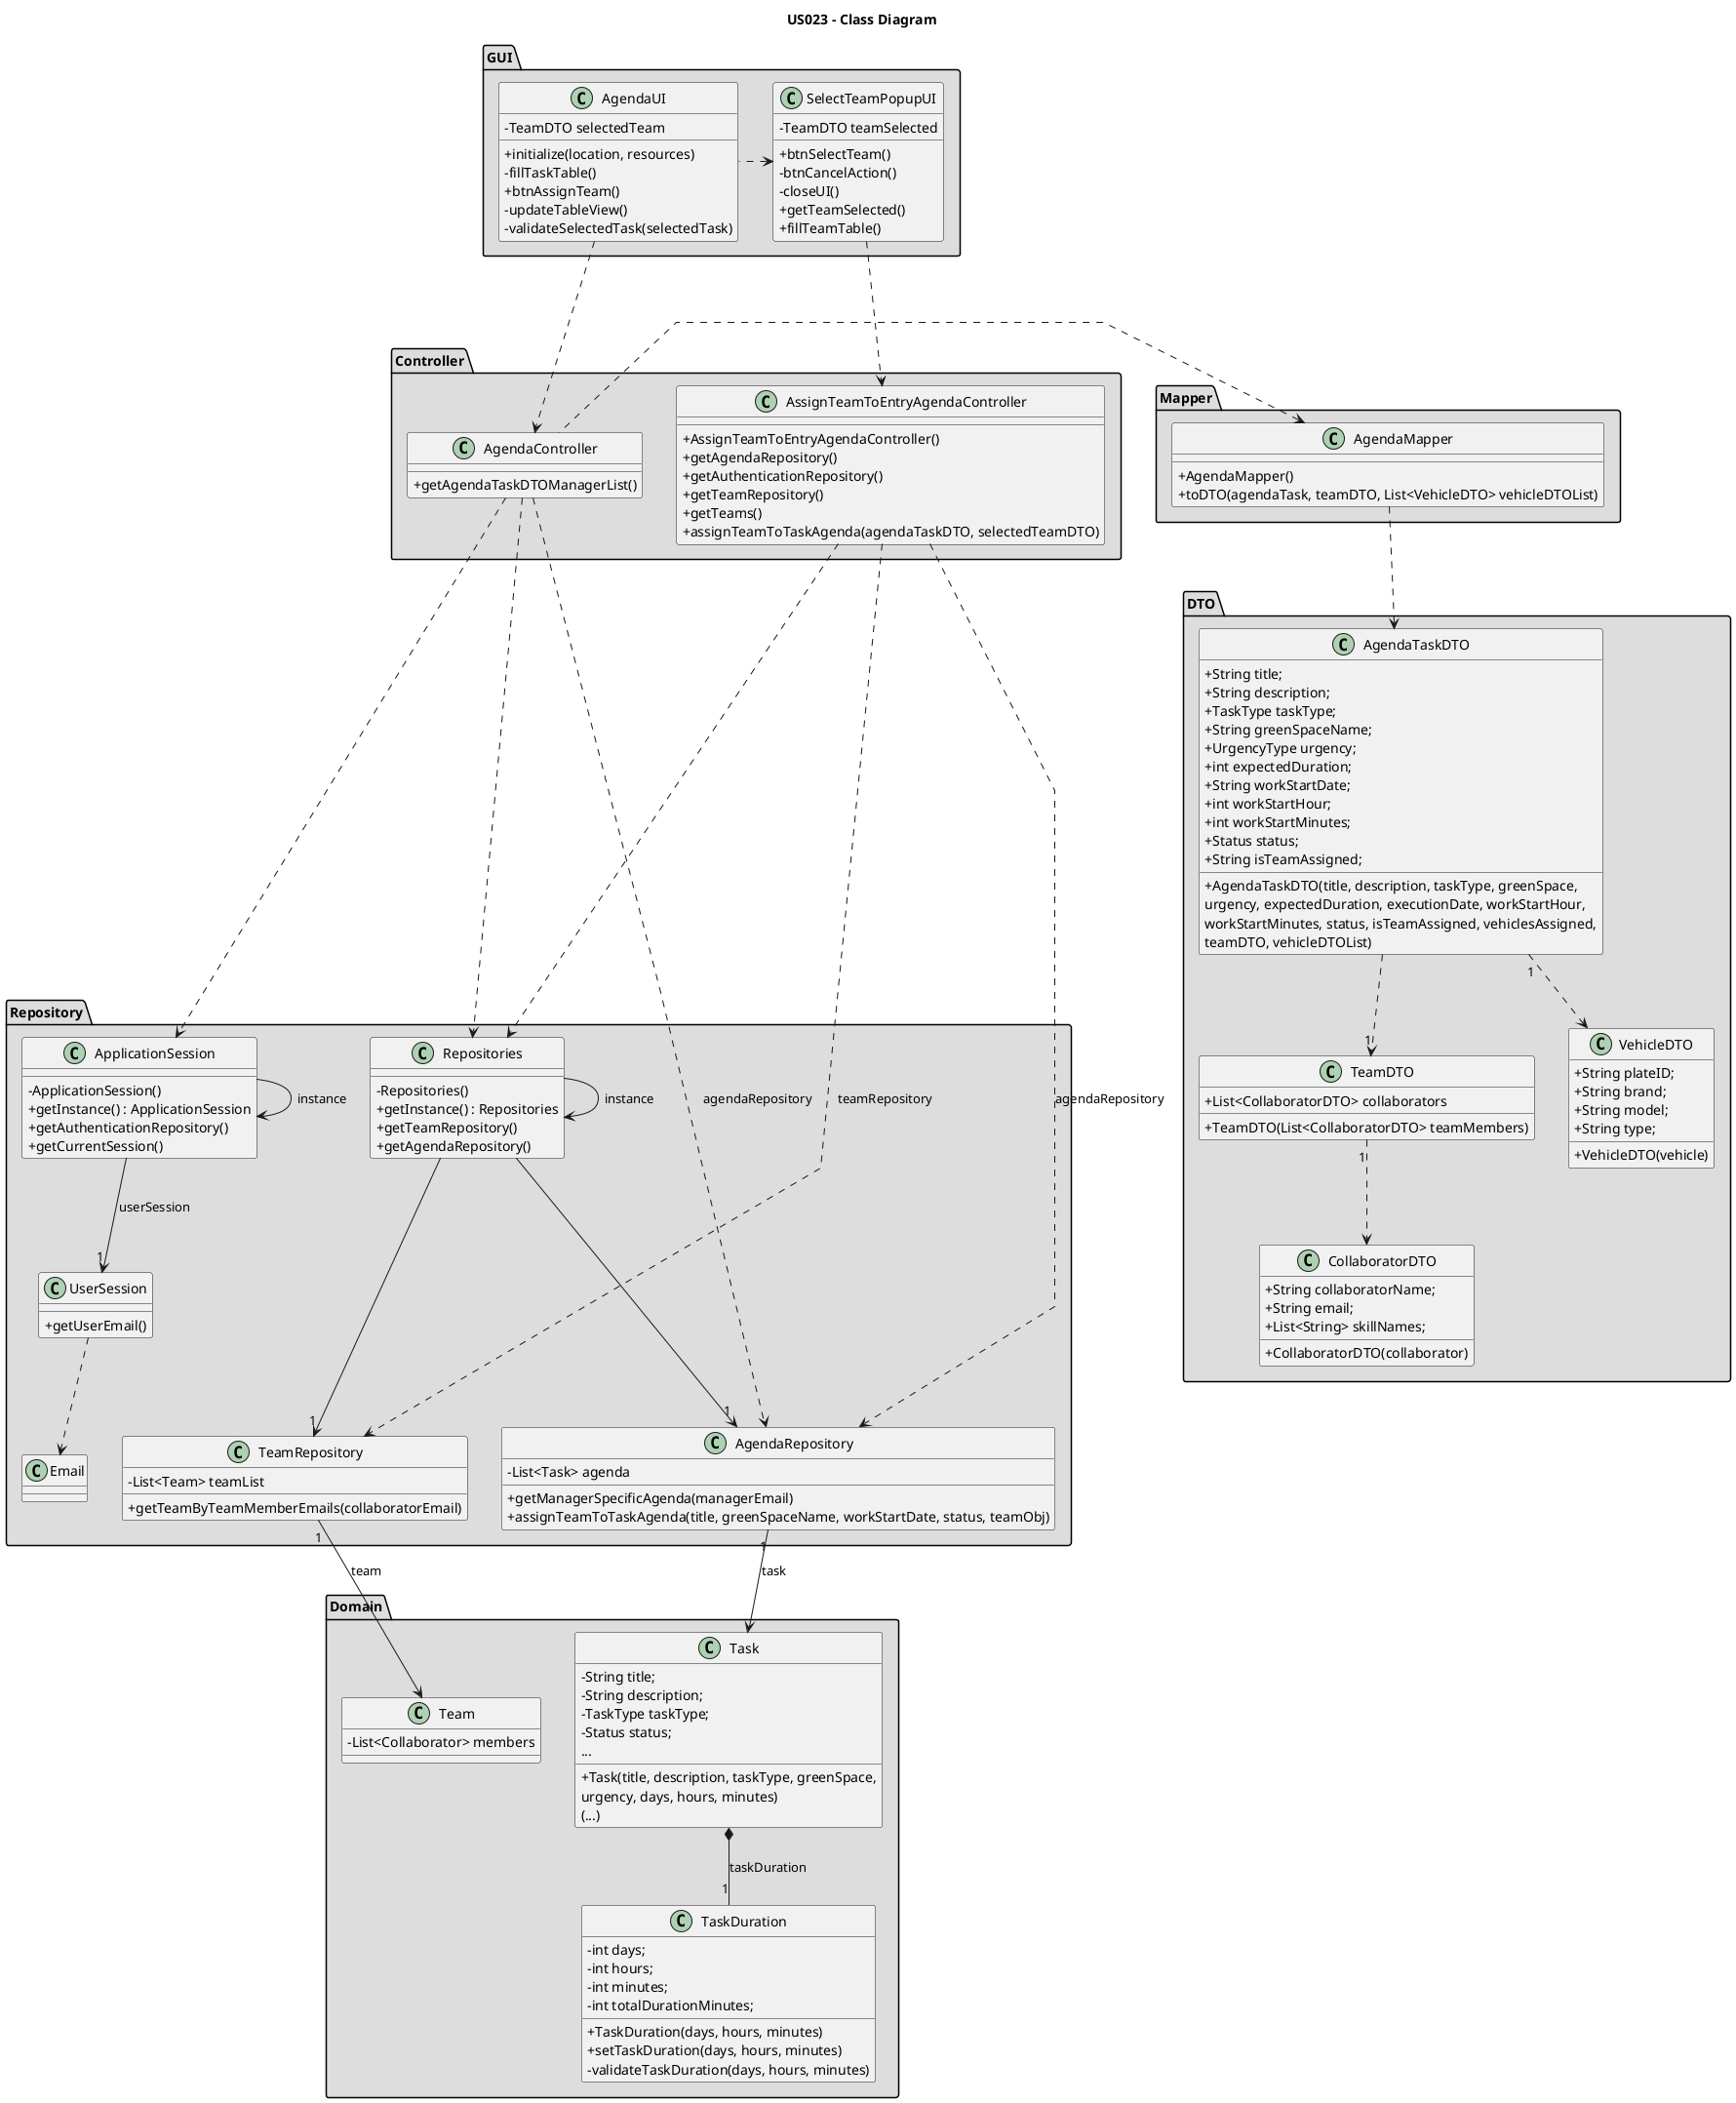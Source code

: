 @startuml
'skinparam monochrome true
skinparam packageStyle rectangle
skinparam shadowing false
skinparam linetype polyline
'skinparam linetype orto

skinparam classAttributeIconSize 0
title US023 - Class Diagram

package GUI <<Folder>> #DDDDDD {

class AgendaUI {
    - TeamDTO selectedTeam
    + initialize(location, resources)
    - fillTaskTable()
    + btnAssignTeam()
    - updateTableView()
    - validateSelectedTask(selectedTask)
}

class SelectTeamPopupUI{
    - TeamDTO teamSelected
    + btnSelectTeam()
    - btnCancelAction()
    - closeUI()
    + getTeamSelected()
    + fillTeamTable()

}

}

package Controller <<Folder>> #DDDDDD {
class AssignTeamToEntryAgendaController {
    + AssignTeamToEntryAgendaController()
    + getAgendaRepository()
    + getAuthenticationRepository()
    + getTeamRepository()
    + getTeams()
    + assignTeamToTaskAgenda(agendaTaskDTO, selectedTeamDTO)
}

class AgendaController{
    + getAgendaTaskDTOManagerList()


}
}

'package Domain <<Folder>> #AAAAAA{
package Repository <<Folder>> #DDDDDD {
class TeamRepository{
    - List<Team> teamList

    + getTeamByTeamMemberEmails(collaboratorEmail)
}

class AgendaRepository{
    - List<Task> agenda

    + getManagerSpecificAgenda(managerEmail)
    + assignTeamToTaskAgenda(title, greenSpaceName, workStartDate, status, teamObj)
}

class Repositories {
    - Repositories()
    + getInstance() : Repositories
    + getTeamRepository()
    + getAgendaRepository()
}

class ApplicationSession{
    - ApplicationSession()
    + getInstance() : ApplicationSession
    + getAuthenticationRepository()
    + getCurrentSession()

}

class UserSession{
    + getUserEmail()

}

class Email{

}

}


package Domain <<Folder>> #DDDDDD {
class Team {
    - List<Collaborator> members
}

class Task {
    - String title;
    - String description;
    - TaskType taskType;
    - Status status;
    ...

    + Task(title, description, taskType, greenSpace,\nurgency, days, hours, minutes)
    (...)
}

class TaskDuration {
    - int days;
    - int hours;
    - int minutes;
    - int totalDurationMinutes;

    + TaskDuration(days, hours, minutes)
    + setTaskDuration(days, hours, minutes)
    - validateTaskDuration(days, hours, minutes)
}

'}
}


package Mapper <<Folder>> #DDDDDD {

class AgendaMapper{
    + AgendaMapper()
    + toDTO(agendaTask, teamDTO, List<VehicleDTO> vehicleDTOList)

}

}

package DTO <<Folder>> #DDDDDD {

class AgendaTaskDTO {
    + String title;
    + String description;
    + TaskType taskType;
    + String greenSpaceName;
    + UrgencyType urgency;
    + int expectedDuration;
    + String workStartDate;
    + int workStartHour;
    + int workStartMinutes;
    + Status status;
    + String isTeamAssigned;

    + AgendaTaskDTO(title, description, taskType, greenSpace,\nurgency, expectedDuration, executionDate, workStartHour,\nworkStartMinutes, status, isTeamAssigned, vehiclesAssigned,\nteamDTO, vehicleDTOList)

}

class CollaboratorDTO{
    + String collaboratorName;
    + String email;
    + List<String> skillNames;

    + CollaboratorDTO(collaborator)

    }

class TeamDTO{
    + List<CollaboratorDTO> collaborators
    + TeamDTO(List<CollaboratorDTO> teamMembers)
    }

class VehicleDTO{
    + String plateID;
    + String brand;
    + String model;
    + String type;

    +VehicleDTO(vehicle)

}

}

AgendaUI ..> AgendaController
AgendaUI .left.> SelectTeamPopupUI
SelectTeamPopupUI ...> AssignTeamToEntryAgendaController
AgendaController ...> Repositories
AssignTeamToEntryAgendaController ..> Repositories
AgendaController .> ApplicationSession
ApplicationSession -> ApplicationSession : instance
ApplicationSession -down-> "1" UserSession : userSession
UserSession ..> Email
Repositories ---> "1" AgendaRepository
Repositories ---> "1" TeamRepository
AgendaRepository "1" -down-> Task : task
Task *--"1" TaskDuration : taskDuration
TeamRepository "1" -> Team : team
AgendaController ..> AgendaRepository : agendaRepository
AssignTeamToEntryAgendaController ..> AgendaRepository : agendaRepository
AssignTeamToEntryAgendaController ..> TeamRepository : teamRepository
Repositories -> Repositories : instance
AgendaController ..left> AgendaMapper
AgendaMapper ..> AgendaTaskDTO
AgendaTaskDTO ..> "1"TeamDTO
TeamDTO "1" ..> CollaboratorDTO
AgendaTaskDTO "1" ..> VehicleDTO


@enduml